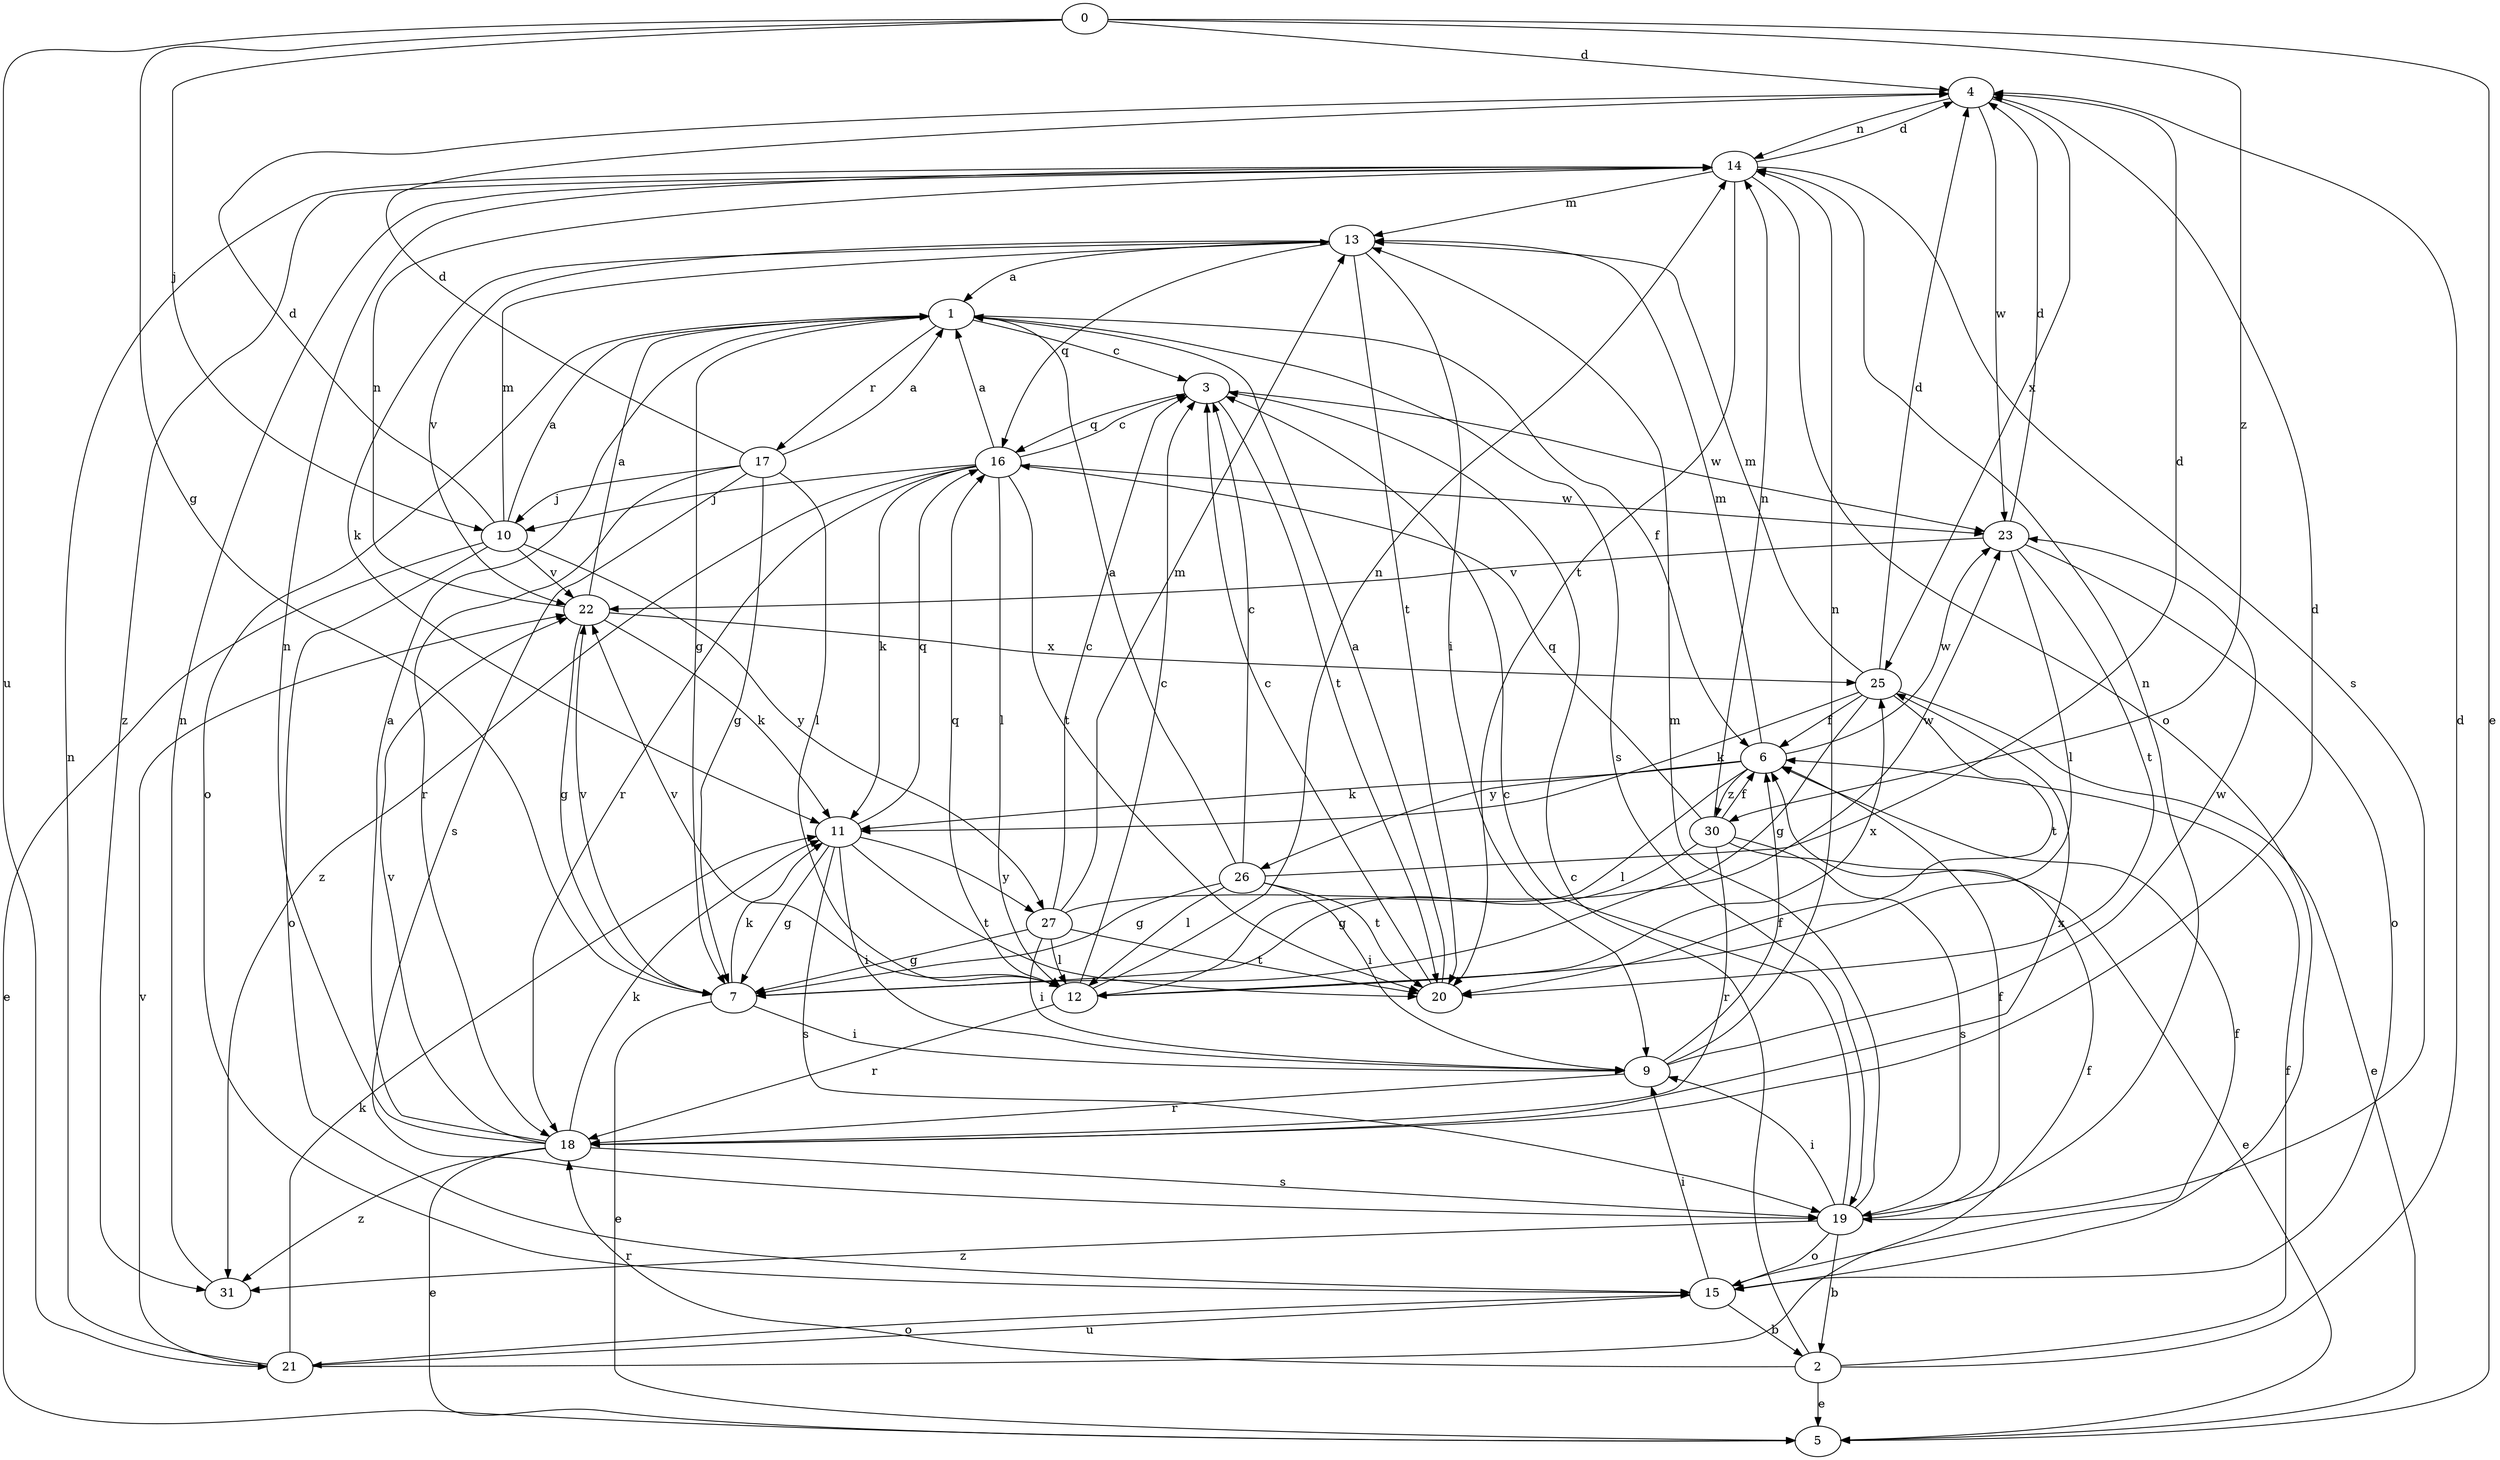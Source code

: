 strict digraph  {
0;
1;
2;
3;
4;
5;
6;
7;
9;
10;
11;
12;
13;
14;
15;
16;
17;
18;
19;
20;
21;
22;
23;
25;
26;
27;
30;
31;
0 -> 4  [label=d];
0 -> 5  [label=e];
0 -> 7  [label=g];
0 -> 10  [label=j];
0 -> 21  [label=u];
0 -> 30  [label=z];
1 -> 3  [label=c];
1 -> 6  [label=f];
1 -> 7  [label=g];
1 -> 15  [label=o];
1 -> 17  [label=r];
1 -> 19  [label=s];
2 -> 3  [label=c];
2 -> 4  [label=d];
2 -> 5  [label=e];
2 -> 6  [label=f];
2 -> 18  [label=r];
3 -> 16  [label=q];
3 -> 20  [label=t];
3 -> 23  [label=w];
4 -> 14  [label=n];
4 -> 23  [label=w];
4 -> 25  [label=x];
6 -> 11  [label=k];
6 -> 12  [label=l];
6 -> 13  [label=m];
6 -> 23  [label=w];
6 -> 26  [label=y];
6 -> 30  [label=z];
7 -> 5  [label=e];
7 -> 9  [label=i];
7 -> 11  [label=k];
7 -> 22  [label=v];
9 -> 6  [label=f];
9 -> 14  [label=n];
9 -> 18  [label=r];
9 -> 23  [label=w];
10 -> 1  [label=a];
10 -> 4  [label=d];
10 -> 5  [label=e];
10 -> 13  [label=m];
10 -> 15  [label=o];
10 -> 22  [label=v];
10 -> 27  [label=y];
11 -> 7  [label=g];
11 -> 9  [label=i];
11 -> 16  [label=q];
11 -> 19  [label=s];
11 -> 20  [label=t];
11 -> 27  [label=y];
12 -> 3  [label=c];
12 -> 14  [label=n];
12 -> 16  [label=q];
12 -> 18  [label=r];
12 -> 22  [label=v];
12 -> 25  [label=x];
13 -> 1  [label=a];
13 -> 9  [label=i];
13 -> 11  [label=k];
13 -> 16  [label=q];
13 -> 20  [label=t];
13 -> 22  [label=v];
14 -> 4  [label=d];
14 -> 13  [label=m];
14 -> 15  [label=o];
14 -> 19  [label=s];
14 -> 20  [label=t];
14 -> 31  [label=z];
15 -> 2  [label=b];
15 -> 6  [label=f];
15 -> 9  [label=i];
15 -> 21  [label=u];
16 -> 1  [label=a];
16 -> 3  [label=c];
16 -> 10  [label=j];
16 -> 11  [label=k];
16 -> 12  [label=l];
16 -> 18  [label=r];
16 -> 20  [label=t];
16 -> 23  [label=w];
16 -> 31  [label=z];
17 -> 1  [label=a];
17 -> 4  [label=d];
17 -> 7  [label=g];
17 -> 10  [label=j];
17 -> 12  [label=l];
17 -> 18  [label=r];
17 -> 19  [label=s];
18 -> 1  [label=a];
18 -> 4  [label=d];
18 -> 5  [label=e];
18 -> 11  [label=k];
18 -> 14  [label=n];
18 -> 19  [label=s];
18 -> 22  [label=v];
18 -> 25  [label=x];
18 -> 31  [label=z];
19 -> 2  [label=b];
19 -> 3  [label=c];
19 -> 6  [label=f];
19 -> 9  [label=i];
19 -> 13  [label=m];
19 -> 14  [label=n];
19 -> 15  [label=o];
19 -> 31  [label=z];
20 -> 1  [label=a];
20 -> 3  [label=c];
21 -> 6  [label=f];
21 -> 11  [label=k];
21 -> 14  [label=n];
21 -> 15  [label=o];
21 -> 22  [label=v];
22 -> 1  [label=a];
22 -> 7  [label=g];
22 -> 11  [label=k];
22 -> 14  [label=n];
22 -> 25  [label=x];
23 -> 4  [label=d];
23 -> 12  [label=l];
23 -> 15  [label=o];
23 -> 20  [label=t];
23 -> 22  [label=v];
25 -> 4  [label=d];
25 -> 5  [label=e];
25 -> 6  [label=f];
25 -> 7  [label=g];
25 -> 11  [label=k];
25 -> 13  [label=m];
25 -> 20  [label=t];
26 -> 1  [label=a];
26 -> 3  [label=c];
26 -> 4  [label=d];
26 -> 7  [label=g];
26 -> 9  [label=i];
26 -> 12  [label=l];
26 -> 20  [label=t];
27 -> 3  [label=c];
27 -> 7  [label=g];
27 -> 9  [label=i];
27 -> 12  [label=l];
27 -> 13  [label=m];
27 -> 20  [label=t];
27 -> 23  [label=w];
30 -> 5  [label=e];
30 -> 6  [label=f];
30 -> 7  [label=g];
30 -> 14  [label=n];
30 -> 16  [label=q];
30 -> 18  [label=r];
30 -> 19  [label=s];
31 -> 14  [label=n];
}
